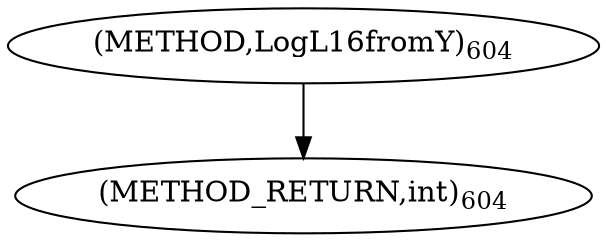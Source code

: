 digraph "LogL16fromY" {  
"9315" [label = <(METHOD,LogL16fromY)<SUB>604</SUB>> ]
"9318" [label = <(METHOD_RETURN,int)<SUB>604</SUB>> ]
  "9315" -> "9318" 
}
